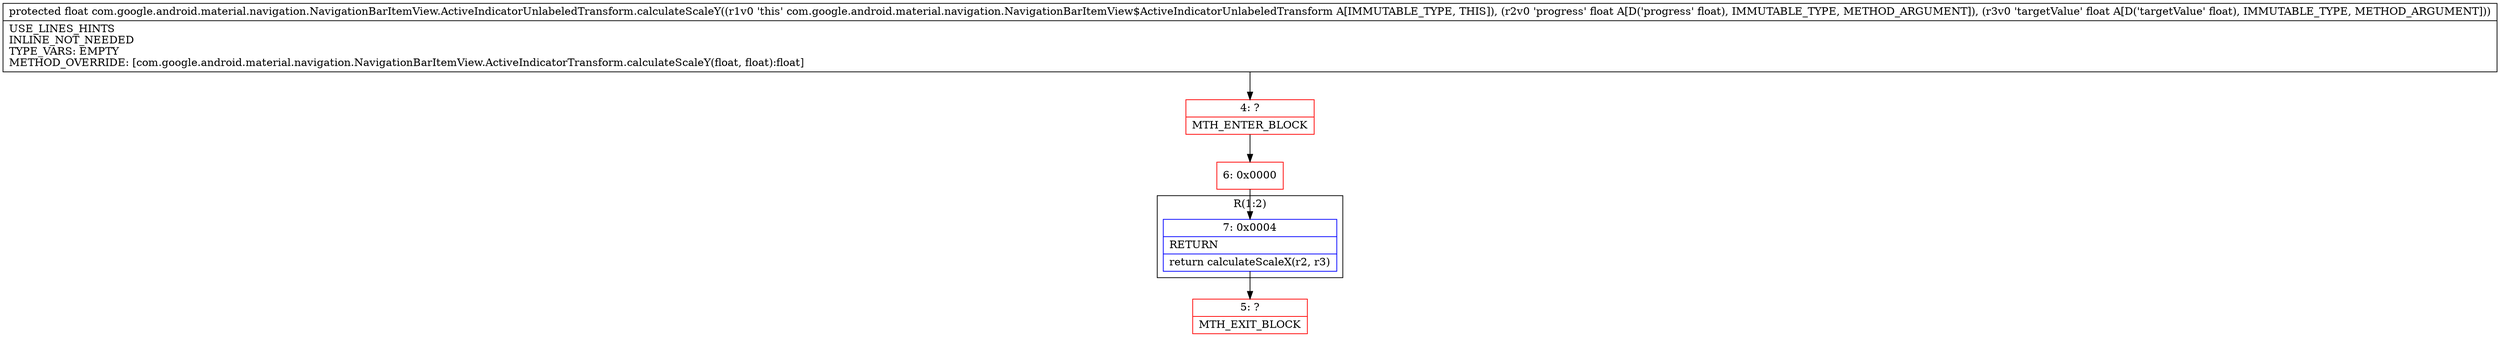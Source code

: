 digraph "CFG forcom.google.android.material.navigation.NavigationBarItemView.ActiveIndicatorUnlabeledTransform.calculateScaleY(FF)F" {
subgraph cluster_Region_1431355221 {
label = "R(1:2)";
node [shape=record,color=blue];
Node_7 [shape=record,label="{7\:\ 0x0004|RETURN\l|return calculateScaleX(r2, r3)\l}"];
}
Node_4 [shape=record,color=red,label="{4\:\ ?|MTH_ENTER_BLOCK\l}"];
Node_6 [shape=record,color=red,label="{6\:\ 0x0000}"];
Node_5 [shape=record,color=red,label="{5\:\ ?|MTH_EXIT_BLOCK\l}"];
MethodNode[shape=record,label="{protected float com.google.android.material.navigation.NavigationBarItemView.ActiveIndicatorUnlabeledTransform.calculateScaleY((r1v0 'this' com.google.android.material.navigation.NavigationBarItemView$ActiveIndicatorUnlabeledTransform A[IMMUTABLE_TYPE, THIS]), (r2v0 'progress' float A[D('progress' float), IMMUTABLE_TYPE, METHOD_ARGUMENT]), (r3v0 'targetValue' float A[D('targetValue' float), IMMUTABLE_TYPE, METHOD_ARGUMENT]))  | USE_LINES_HINTS\lINLINE_NOT_NEEDED\lTYPE_VARS: EMPTY\lMETHOD_OVERRIDE: [com.google.android.material.navigation.NavigationBarItemView.ActiveIndicatorTransform.calculateScaleY(float, float):float]\l}"];
MethodNode -> Node_4;Node_7 -> Node_5;
Node_4 -> Node_6;
Node_6 -> Node_7;
}

